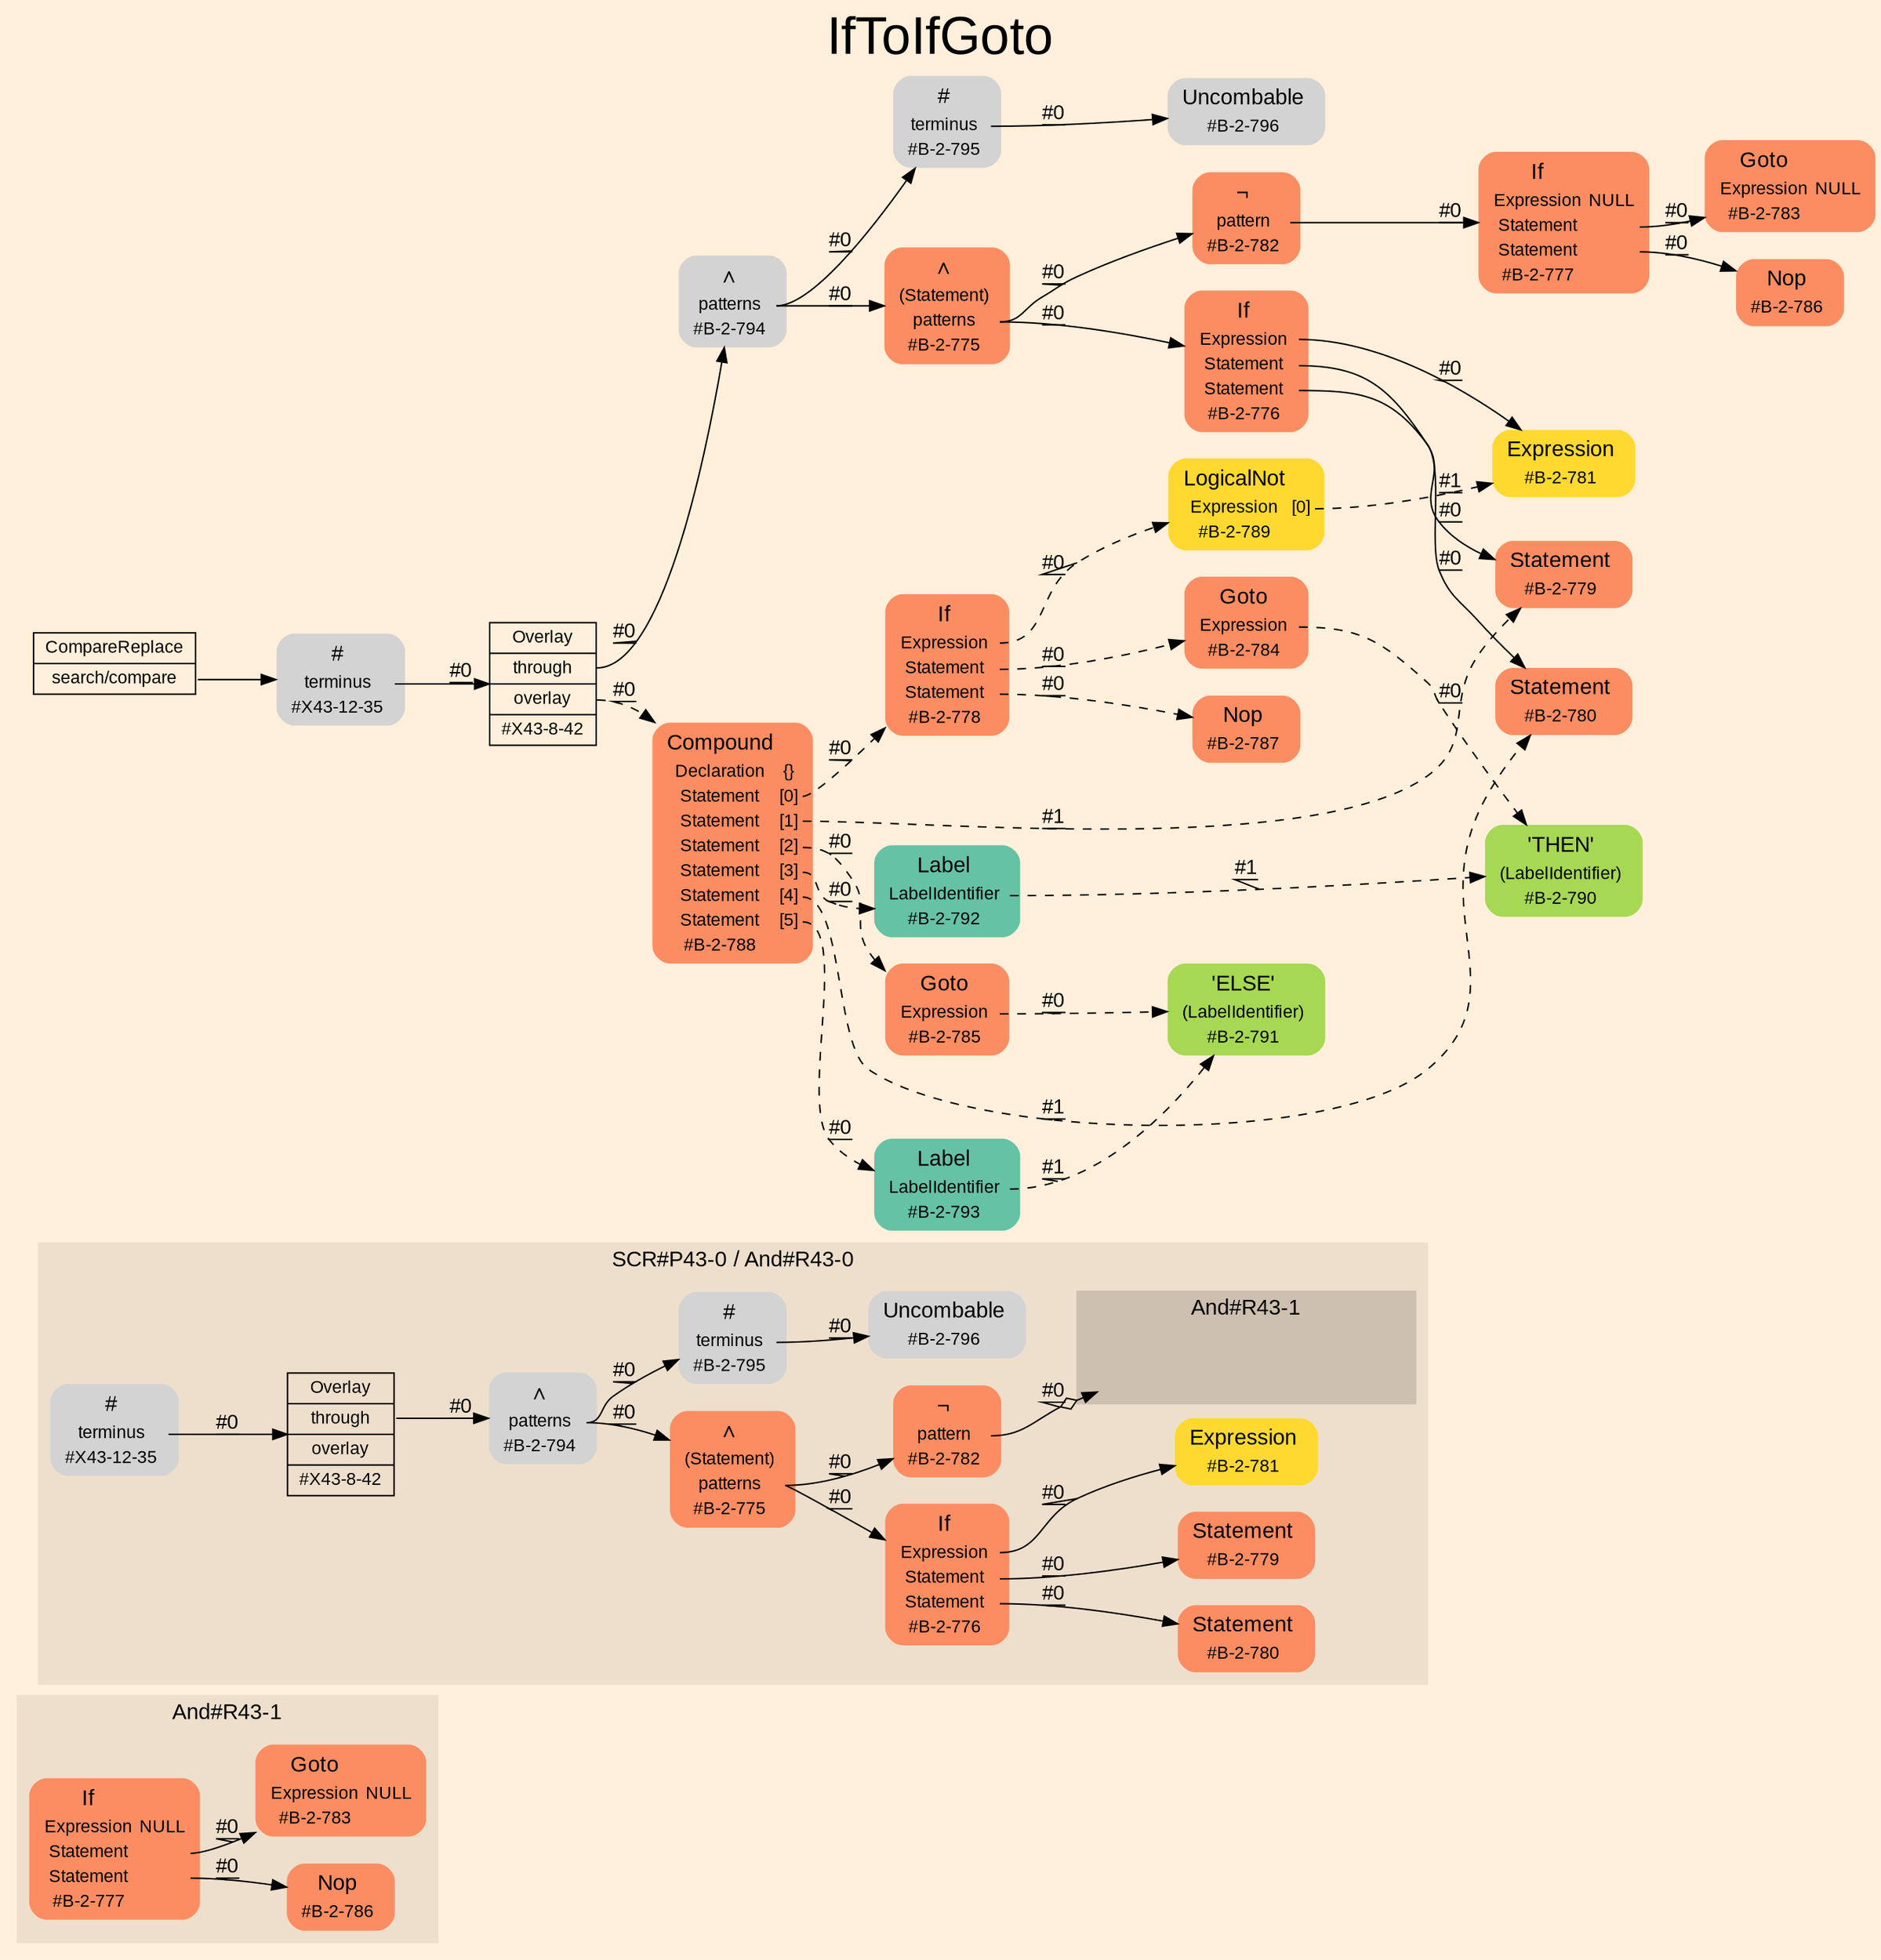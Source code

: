 digraph "IfToIfGoto" {
label = "IfToIfGoto"
labelloc = t
fontsize = "36"
graph [
    rankdir = "LR"
    ranksep = 0.3
    bgcolor = antiquewhite1
    color = black
    fontcolor = black
    fontname = "Arial"
];
node [
    fontname = "Arial"
];
edge [
    fontname = "Arial"
];

// -------------------- figure And#R43-1 --------------------
// -------- region And#R43-1 ----------
subgraph "clusterAnd#R43-1" {
    label = "And#R43-1"
    style = "filled"
    color = antiquewhite2
    fontsize = "15"
    "And#R43-1/#B-2-777" [
        // -------- block And#R43-1/#B-2-777 ----------
        shape = "plaintext"
        fillcolor = "/set28/2"
        label = <<TABLE BORDER="0" CELLBORDER="0" CELLSPACING="0">
         <TR><TD><FONT POINT-SIZE="15.0">If</FONT></TD><TD></TD></TR>
         <TR><TD>Expression</TD><TD PORT="port0">NULL</TD></TR>
         <TR><TD>Statement</TD><TD PORT="port1"></TD></TR>
         <TR><TD>Statement</TD><TD PORT="port2"></TD></TR>
         <TR><TD>#B-2-777</TD><TD PORT="port3"></TD></TR>
        </TABLE>>
        style = "rounded,filled"
        fontsize = "12"
    ];
    
    "And#R43-1/#B-2-786" [
        // -------- block And#R43-1/#B-2-786 ----------
        shape = "plaintext"
        fillcolor = "/set28/2"
        label = <<TABLE BORDER="0" CELLBORDER="0" CELLSPACING="0">
         <TR><TD><FONT POINT-SIZE="15.0">Nop</FONT></TD><TD></TD></TR>
         <TR><TD>#B-2-786</TD><TD PORT="port0"></TD></TR>
        </TABLE>>
        style = "rounded,filled"
        fontsize = "12"
    ];
    
    "And#R43-1/#B-2-783" [
        // -------- block And#R43-1/#B-2-783 ----------
        shape = "plaintext"
        fillcolor = "/set28/2"
        label = <<TABLE BORDER="0" CELLBORDER="0" CELLSPACING="0">
         <TR><TD><FONT POINT-SIZE="15.0">Goto</FONT></TD><TD></TD></TR>
         <TR><TD>Expression</TD><TD PORT="port0">NULL</TD></TR>
         <TR><TD>#B-2-783</TD><TD PORT="port1"></TD></TR>
        </TABLE>>
        style = "rounded,filled"
        fontsize = "12"
    ];
    
}

"And#R43-1/#B-2-777":port1 -> "And#R43-1/#B-2-783" [
    label = "#0"
    decorate = true
    color = black
    fontcolor = black
];

"And#R43-1/#B-2-777":port2 -> "And#R43-1/#B-2-786" [
    label = "#0"
    decorate = true
    color = black
    fontcolor = black
];


// -------------------- figure And#R43-0 --------------------
// -------- region And#R43-0 ----------
subgraph "clusterAnd#R43-0" {
    label = "SCR#P43-0 / And#R43-0"
    style = "filled"
    color = antiquewhite2
    fontsize = "15"
    "And#R43-0/#B-2-782" [
        // -------- block And#R43-0/#B-2-782 ----------
        shape = "plaintext"
        fillcolor = "/set28/2"
        label = <<TABLE BORDER="0" CELLBORDER="0" CELLSPACING="0">
         <TR><TD><FONT POINT-SIZE="15.0">¬</FONT></TD><TD></TD></TR>
         <TR><TD>pattern</TD><TD PORT="port0"></TD></TR>
         <TR><TD>#B-2-782</TD><TD PORT="port1"></TD></TR>
        </TABLE>>
        style = "rounded,filled"
        fontsize = "12"
    ];
    
    "And#R43-0/#B-2-796" [
        // -------- block And#R43-0/#B-2-796 ----------
        shape = "plaintext"
        label = <<TABLE BORDER="0" CELLBORDER="0" CELLSPACING="0">
         <TR><TD><FONT POINT-SIZE="15.0">Uncombable</FONT></TD><TD></TD></TR>
         <TR><TD>#B-2-796</TD><TD PORT="port0"></TD></TR>
        </TABLE>>
        style = "rounded,filled"
        fontsize = "12"
    ];
    
    "And#R43-0/#B-2-780" [
        // -------- block And#R43-0/#B-2-780 ----------
        shape = "plaintext"
        fillcolor = "/set28/2"
        label = <<TABLE BORDER="0" CELLBORDER="0" CELLSPACING="0">
         <TR><TD><FONT POINT-SIZE="15.0">Statement</FONT></TD><TD></TD></TR>
         <TR><TD>#B-2-780</TD><TD PORT="port0"></TD></TR>
        </TABLE>>
        style = "rounded,filled"
        fontsize = "12"
    ];
    
    "And#R43-0/#X43-12-35" [
        // -------- block And#R43-0/#X43-12-35 ----------
        shape = "plaintext"
        label = <<TABLE BORDER="0" CELLBORDER="0" CELLSPACING="0">
         <TR><TD><FONT POINT-SIZE="15.0">#</FONT></TD><TD></TD></TR>
         <TR><TD>terminus</TD><TD PORT="port0"></TD></TR>
         <TR><TD>#X43-12-35</TD><TD PORT="port1"></TD></TR>
        </TABLE>>
        style = "rounded,filled"
        fontsize = "12"
    ];
    
    "And#R43-0/#X43-8-42" [
        // -------- block And#R43-0/#X43-8-42 ----------
        shape = "record"
        fillcolor = antiquewhite2
        label = "<fixed> Overlay | <port0> through | <port1> overlay | <port2> #X43-8-42"
        style = "filled"
        fontsize = "12"
        color = black
        fontcolor = black
    ];
    
    "And#R43-0/#B-2-776" [
        // -------- block And#R43-0/#B-2-776 ----------
        shape = "plaintext"
        fillcolor = "/set28/2"
        label = <<TABLE BORDER="0" CELLBORDER="0" CELLSPACING="0">
         <TR><TD><FONT POINT-SIZE="15.0">If</FONT></TD><TD></TD></TR>
         <TR><TD>Expression</TD><TD PORT="port0"></TD></TR>
         <TR><TD>Statement</TD><TD PORT="port1"></TD></TR>
         <TR><TD>Statement</TD><TD PORT="port2"></TD></TR>
         <TR><TD>#B-2-776</TD><TD PORT="port3"></TD></TR>
        </TABLE>>
        style = "rounded,filled"
        fontsize = "12"
    ];
    
    "And#R43-0/#B-2-775" [
        // -------- block And#R43-0/#B-2-775 ----------
        shape = "plaintext"
        fillcolor = "/set28/2"
        label = <<TABLE BORDER="0" CELLBORDER="0" CELLSPACING="0">
         <TR><TD><FONT POINT-SIZE="15.0">∧</FONT></TD><TD></TD></TR>
         <TR><TD>(Statement)</TD><TD PORT="port0"></TD></TR>
         <TR><TD>patterns</TD><TD PORT="port1"></TD></TR>
         <TR><TD>#B-2-775</TD><TD PORT="port2"></TD></TR>
        </TABLE>>
        style = "rounded,filled"
        fontsize = "12"
    ];
    
    "And#R43-0/#B-2-794" [
        // -------- block And#R43-0/#B-2-794 ----------
        shape = "plaintext"
        label = <<TABLE BORDER="0" CELLBORDER="0" CELLSPACING="0">
         <TR><TD><FONT POINT-SIZE="15.0">∧</FONT></TD><TD></TD></TR>
         <TR><TD>patterns</TD><TD PORT="port0"></TD></TR>
         <TR><TD>#B-2-794</TD><TD PORT="port1"></TD></TR>
        </TABLE>>
        style = "rounded,filled"
        fontsize = "12"
    ];
    
    "And#R43-0/#B-2-795" [
        // -------- block And#R43-0/#B-2-795 ----------
        shape = "plaintext"
        label = <<TABLE BORDER="0" CELLBORDER="0" CELLSPACING="0">
         <TR><TD><FONT POINT-SIZE="15.0">#</FONT></TD><TD></TD></TR>
         <TR><TD>terminus</TD><TD PORT="port0"></TD></TR>
         <TR><TD>#B-2-795</TD><TD PORT="port1"></TD></TR>
        </TABLE>>
        style = "rounded,filled"
        fontsize = "12"
    ];
    
    "And#R43-0/#B-2-781" [
        // -------- block And#R43-0/#B-2-781 ----------
        shape = "plaintext"
        fillcolor = "/set28/6"
        label = <<TABLE BORDER="0" CELLBORDER="0" CELLSPACING="0">
         <TR><TD><FONT POINT-SIZE="15.0">Expression</FONT></TD><TD></TD></TR>
         <TR><TD>#B-2-781</TD><TD PORT="port0"></TD></TR>
        </TABLE>>
        style = "rounded,filled"
        fontsize = "12"
    ];
    
    "And#R43-0/#B-2-779" [
        // -------- block And#R43-0/#B-2-779 ----------
        shape = "plaintext"
        fillcolor = "/set28/2"
        label = <<TABLE BORDER="0" CELLBORDER="0" CELLSPACING="0">
         <TR><TD><FONT POINT-SIZE="15.0">Statement</FONT></TD><TD></TD></TR>
         <TR><TD>#B-2-779</TD><TD PORT="port0"></TD></TR>
        </TABLE>>
        style = "rounded,filled"
        fontsize = "12"
    ];
    
    // -------- region And#R43-0/And#R43-1 ----------
    subgraph "clusterAnd#R43-0/And#R43-1" {
        label = "And#R43-1"
        style = "filled"
        color = antiquewhite3
        fontsize = "15"
        "And#R43-0/And#R43-1/#B-2-777" [
            // -------- block And#R43-0/And#R43-1/#B-2-777 ----------
            shape = none
            fillcolor = "/set28/2"
            style = "invisible"
        ];
        
    }
    
}

"And#R43-0/#B-2-782":port0 -> "And#R43-0/And#R43-1/#B-2-777" [
    arrowhead="normalnoneodiamond"
    label = "#0"
    decorate = true
    color = black
    fontcolor = black
];

"And#R43-0/#X43-12-35":port0 -> "And#R43-0/#X43-8-42" [
    label = "#0"
    decorate = true
    color = black
    fontcolor = black
];

"And#R43-0/#X43-8-42":port0 -> "And#R43-0/#B-2-794" [
    label = "#0"
    decorate = true
    color = black
    fontcolor = black
];

"And#R43-0/#B-2-776":port0 -> "And#R43-0/#B-2-781" [
    label = "#0"
    decorate = true
    color = black
    fontcolor = black
];

"And#R43-0/#B-2-776":port1 -> "And#R43-0/#B-2-779" [
    label = "#0"
    decorate = true
    color = black
    fontcolor = black
];

"And#R43-0/#B-2-776":port2 -> "And#R43-0/#B-2-780" [
    label = "#0"
    decorate = true
    color = black
    fontcolor = black
];

"And#R43-0/#B-2-775":port1 -> "And#R43-0/#B-2-776" [
    label = "#0"
    decorate = true
    color = black
    fontcolor = black
];

"And#R43-0/#B-2-775":port1 -> "And#R43-0/#B-2-782" [
    label = "#0"
    decorate = true
    color = black
    fontcolor = black
];

"And#R43-0/#B-2-794":port0 -> "And#R43-0/#B-2-775" [
    label = "#0"
    decorate = true
    color = black
    fontcolor = black
];

"And#R43-0/#B-2-794":port0 -> "And#R43-0/#B-2-795" [
    label = "#0"
    decorate = true
    color = black
    fontcolor = black
];

"And#R43-0/#B-2-795":port0 -> "And#R43-0/#B-2-796" [
    label = "#0"
    decorate = true
    color = black
    fontcolor = black
];


// -------------------- transformation figure --------------------
"CR#X43-10-43" [
    // -------- block CR#X43-10-43 ----------
    shape = "record"
    fillcolor = antiquewhite1
    label = "<fixed> CompareReplace | <port0> search/compare"
    style = "filled"
    fontsize = "12"
    color = black
    fontcolor = black
];

"#X43-12-35" [
    // -------- block #X43-12-35 ----------
    shape = "plaintext"
    label = <<TABLE BORDER="0" CELLBORDER="0" CELLSPACING="0">
     <TR><TD><FONT POINT-SIZE="15.0">#</FONT></TD><TD></TD></TR>
     <TR><TD>terminus</TD><TD PORT="port0"></TD></TR>
     <TR><TD>#X43-12-35</TD><TD PORT="port1"></TD></TR>
    </TABLE>>
    style = "rounded,filled"
    fontsize = "12"
];

"#X43-8-42" [
    // -------- block #X43-8-42 ----------
    shape = "record"
    fillcolor = antiquewhite1
    label = "<fixed> Overlay | <port0> through | <port1> overlay | <port2> #X43-8-42"
    style = "filled"
    fontsize = "12"
    color = black
    fontcolor = black
];

"#B-2-794" [
    // -------- block #B-2-794 ----------
    shape = "plaintext"
    label = <<TABLE BORDER="0" CELLBORDER="0" CELLSPACING="0">
     <TR><TD><FONT POINT-SIZE="15.0">∧</FONT></TD><TD></TD></TR>
     <TR><TD>patterns</TD><TD PORT="port0"></TD></TR>
     <TR><TD>#B-2-794</TD><TD PORT="port1"></TD></TR>
    </TABLE>>
    style = "rounded,filled"
    fontsize = "12"
];

"#B-2-775" [
    // -------- block #B-2-775 ----------
    shape = "plaintext"
    fillcolor = "/set28/2"
    label = <<TABLE BORDER="0" CELLBORDER="0" CELLSPACING="0">
     <TR><TD><FONT POINT-SIZE="15.0">∧</FONT></TD><TD></TD></TR>
     <TR><TD>(Statement)</TD><TD PORT="port0"></TD></TR>
     <TR><TD>patterns</TD><TD PORT="port1"></TD></TR>
     <TR><TD>#B-2-775</TD><TD PORT="port2"></TD></TR>
    </TABLE>>
    style = "rounded,filled"
    fontsize = "12"
];

"#B-2-776" [
    // -------- block #B-2-776 ----------
    shape = "plaintext"
    fillcolor = "/set28/2"
    label = <<TABLE BORDER="0" CELLBORDER="0" CELLSPACING="0">
     <TR><TD><FONT POINT-SIZE="15.0">If</FONT></TD><TD></TD></TR>
     <TR><TD>Expression</TD><TD PORT="port0"></TD></TR>
     <TR><TD>Statement</TD><TD PORT="port1"></TD></TR>
     <TR><TD>Statement</TD><TD PORT="port2"></TD></TR>
     <TR><TD>#B-2-776</TD><TD PORT="port3"></TD></TR>
    </TABLE>>
    style = "rounded,filled"
    fontsize = "12"
];

"#B-2-781" [
    // -------- block #B-2-781 ----------
    shape = "plaintext"
    fillcolor = "/set28/6"
    label = <<TABLE BORDER="0" CELLBORDER="0" CELLSPACING="0">
     <TR><TD><FONT POINT-SIZE="15.0">Expression</FONT></TD><TD></TD></TR>
     <TR><TD>#B-2-781</TD><TD PORT="port0"></TD></TR>
    </TABLE>>
    style = "rounded,filled"
    fontsize = "12"
];

"#B-2-779" [
    // -------- block #B-2-779 ----------
    shape = "plaintext"
    fillcolor = "/set28/2"
    label = <<TABLE BORDER="0" CELLBORDER="0" CELLSPACING="0">
     <TR><TD><FONT POINT-SIZE="15.0">Statement</FONT></TD><TD></TD></TR>
     <TR><TD>#B-2-779</TD><TD PORT="port0"></TD></TR>
    </TABLE>>
    style = "rounded,filled"
    fontsize = "12"
];

"#B-2-780" [
    // -------- block #B-2-780 ----------
    shape = "plaintext"
    fillcolor = "/set28/2"
    label = <<TABLE BORDER="0" CELLBORDER="0" CELLSPACING="0">
     <TR><TD><FONT POINT-SIZE="15.0">Statement</FONT></TD><TD></TD></TR>
     <TR><TD>#B-2-780</TD><TD PORT="port0"></TD></TR>
    </TABLE>>
    style = "rounded,filled"
    fontsize = "12"
];

"#B-2-782" [
    // -------- block #B-2-782 ----------
    shape = "plaintext"
    fillcolor = "/set28/2"
    label = <<TABLE BORDER="0" CELLBORDER="0" CELLSPACING="0">
     <TR><TD><FONT POINT-SIZE="15.0">¬</FONT></TD><TD></TD></TR>
     <TR><TD>pattern</TD><TD PORT="port0"></TD></TR>
     <TR><TD>#B-2-782</TD><TD PORT="port1"></TD></TR>
    </TABLE>>
    style = "rounded,filled"
    fontsize = "12"
];

"#B-2-777" [
    // -------- block #B-2-777 ----------
    shape = "plaintext"
    fillcolor = "/set28/2"
    label = <<TABLE BORDER="0" CELLBORDER="0" CELLSPACING="0">
     <TR><TD><FONT POINT-SIZE="15.0">If</FONT></TD><TD></TD></TR>
     <TR><TD>Expression</TD><TD PORT="port0">NULL</TD></TR>
     <TR><TD>Statement</TD><TD PORT="port1"></TD></TR>
     <TR><TD>Statement</TD><TD PORT="port2"></TD></TR>
     <TR><TD>#B-2-777</TD><TD PORT="port3"></TD></TR>
    </TABLE>>
    style = "rounded,filled"
    fontsize = "12"
];

"#B-2-783" [
    // -------- block #B-2-783 ----------
    shape = "plaintext"
    fillcolor = "/set28/2"
    label = <<TABLE BORDER="0" CELLBORDER="0" CELLSPACING="0">
     <TR><TD><FONT POINT-SIZE="15.0">Goto</FONT></TD><TD></TD></TR>
     <TR><TD>Expression</TD><TD PORT="port0">NULL</TD></TR>
     <TR><TD>#B-2-783</TD><TD PORT="port1"></TD></TR>
    </TABLE>>
    style = "rounded,filled"
    fontsize = "12"
];

"#B-2-786" [
    // -------- block #B-2-786 ----------
    shape = "plaintext"
    fillcolor = "/set28/2"
    label = <<TABLE BORDER="0" CELLBORDER="0" CELLSPACING="0">
     <TR><TD><FONT POINT-SIZE="15.0">Nop</FONT></TD><TD></TD></TR>
     <TR><TD>#B-2-786</TD><TD PORT="port0"></TD></TR>
    </TABLE>>
    style = "rounded,filled"
    fontsize = "12"
];

"#B-2-795" [
    // -------- block #B-2-795 ----------
    shape = "plaintext"
    label = <<TABLE BORDER="0" CELLBORDER="0" CELLSPACING="0">
     <TR><TD><FONT POINT-SIZE="15.0">#</FONT></TD><TD></TD></TR>
     <TR><TD>terminus</TD><TD PORT="port0"></TD></TR>
     <TR><TD>#B-2-795</TD><TD PORT="port1"></TD></TR>
    </TABLE>>
    style = "rounded,filled"
    fontsize = "12"
];

"#B-2-796" [
    // -------- block #B-2-796 ----------
    shape = "plaintext"
    label = <<TABLE BORDER="0" CELLBORDER="0" CELLSPACING="0">
     <TR><TD><FONT POINT-SIZE="15.0">Uncombable</FONT></TD><TD></TD></TR>
     <TR><TD>#B-2-796</TD><TD PORT="port0"></TD></TR>
    </TABLE>>
    style = "rounded,filled"
    fontsize = "12"
];

"#B-2-788" [
    // -------- block #B-2-788 ----------
    shape = "plaintext"
    fillcolor = "/set28/2"
    label = <<TABLE BORDER="0" CELLBORDER="0" CELLSPACING="0">
     <TR><TD><FONT POINT-SIZE="15.0">Compound</FONT></TD><TD></TD></TR>
     <TR><TD>Declaration</TD><TD PORT="port0">{}</TD></TR>
     <TR><TD>Statement</TD><TD PORT="port1">[0]</TD></TR>
     <TR><TD>Statement</TD><TD PORT="port2">[1]</TD></TR>
     <TR><TD>Statement</TD><TD PORT="port3">[2]</TD></TR>
     <TR><TD>Statement</TD><TD PORT="port4">[3]</TD></TR>
     <TR><TD>Statement</TD><TD PORT="port5">[4]</TD></TR>
     <TR><TD>Statement</TD><TD PORT="port6">[5]</TD></TR>
     <TR><TD>#B-2-788</TD><TD PORT="port7"></TD></TR>
    </TABLE>>
    style = "rounded,filled"
    fontsize = "12"
];

"#B-2-778" [
    // -------- block #B-2-778 ----------
    shape = "plaintext"
    fillcolor = "/set28/2"
    label = <<TABLE BORDER="0" CELLBORDER="0" CELLSPACING="0">
     <TR><TD><FONT POINT-SIZE="15.0">If</FONT></TD><TD></TD></TR>
     <TR><TD>Expression</TD><TD PORT="port0"></TD></TR>
     <TR><TD>Statement</TD><TD PORT="port1"></TD></TR>
     <TR><TD>Statement</TD><TD PORT="port2"></TD></TR>
     <TR><TD>#B-2-778</TD><TD PORT="port3"></TD></TR>
    </TABLE>>
    style = "rounded,filled"
    fontsize = "12"
];

"#B-2-789" [
    // -------- block #B-2-789 ----------
    shape = "plaintext"
    fillcolor = "/set28/6"
    label = <<TABLE BORDER="0" CELLBORDER="0" CELLSPACING="0">
     <TR><TD><FONT POINT-SIZE="15.0">LogicalNot</FONT></TD><TD></TD></TR>
     <TR><TD>Expression</TD><TD PORT="port0">[0]</TD></TR>
     <TR><TD>#B-2-789</TD><TD PORT="port1"></TD></TR>
    </TABLE>>
    style = "rounded,filled"
    fontsize = "12"
];

"#B-2-784" [
    // -------- block #B-2-784 ----------
    shape = "plaintext"
    fillcolor = "/set28/2"
    label = <<TABLE BORDER="0" CELLBORDER="0" CELLSPACING="0">
     <TR><TD><FONT POINT-SIZE="15.0">Goto</FONT></TD><TD></TD></TR>
     <TR><TD>Expression</TD><TD PORT="port0"></TD></TR>
     <TR><TD>#B-2-784</TD><TD PORT="port1"></TD></TR>
    </TABLE>>
    style = "rounded,filled"
    fontsize = "12"
];

"#B-2-790" [
    // -------- block #B-2-790 ----------
    shape = "plaintext"
    fillcolor = "/set28/5"
    label = <<TABLE BORDER="0" CELLBORDER="0" CELLSPACING="0">
     <TR><TD><FONT POINT-SIZE="15.0">'THEN'</FONT></TD><TD></TD></TR>
     <TR><TD>(LabelIdentifier)</TD><TD PORT="port0"></TD></TR>
     <TR><TD>#B-2-790</TD><TD PORT="port1"></TD></TR>
    </TABLE>>
    style = "rounded,filled"
    fontsize = "12"
];

"#B-2-787" [
    // -------- block #B-2-787 ----------
    shape = "plaintext"
    fillcolor = "/set28/2"
    label = <<TABLE BORDER="0" CELLBORDER="0" CELLSPACING="0">
     <TR><TD><FONT POINT-SIZE="15.0">Nop</FONT></TD><TD></TD></TR>
     <TR><TD>#B-2-787</TD><TD PORT="port0"></TD></TR>
    </TABLE>>
    style = "rounded,filled"
    fontsize = "12"
];

"#B-2-785" [
    // -------- block #B-2-785 ----------
    shape = "plaintext"
    fillcolor = "/set28/2"
    label = <<TABLE BORDER="0" CELLBORDER="0" CELLSPACING="0">
     <TR><TD><FONT POINT-SIZE="15.0">Goto</FONT></TD><TD></TD></TR>
     <TR><TD>Expression</TD><TD PORT="port0"></TD></TR>
     <TR><TD>#B-2-785</TD><TD PORT="port1"></TD></TR>
    </TABLE>>
    style = "rounded,filled"
    fontsize = "12"
];

"#B-2-791" [
    // -------- block #B-2-791 ----------
    shape = "plaintext"
    fillcolor = "/set28/5"
    label = <<TABLE BORDER="0" CELLBORDER="0" CELLSPACING="0">
     <TR><TD><FONT POINT-SIZE="15.0">'ELSE'</FONT></TD><TD></TD></TR>
     <TR><TD>(LabelIdentifier)</TD><TD PORT="port0"></TD></TR>
     <TR><TD>#B-2-791</TD><TD PORT="port1"></TD></TR>
    </TABLE>>
    style = "rounded,filled"
    fontsize = "12"
];

"#B-2-792" [
    // -------- block #B-2-792 ----------
    shape = "plaintext"
    fillcolor = "/set28/1"
    label = <<TABLE BORDER="0" CELLBORDER="0" CELLSPACING="0">
     <TR><TD><FONT POINT-SIZE="15.0">Label</FONT></TD><TD></TD></TR>
     <TR><TD>LabelIdentifier</TD><TD PORT="port0"></TD></TR>
     <TR><TD>#B-2-792</TD><TD PORT="port1"></TD></TR>
    </TABLE>>
    style = "rounded,filled"
    fontsize = "12"
];

"#B-2-793" [
    // -------- block #B-2-793 ----------
    shape = "plaintext"
    fillcolor = "/set28/1"
    label = <<TABLE BORDER="0" CELLBORDER="0" CELLSPACING="0">
     <TR><TD><FONT POINT-SIZE="15.0">Label</FONT></TD><TD></TD></TR>
     <TR><TD>LabelIdentifier</TD><TD PORT="port0"></TD></TR>
     <TR><TD>#B-2-793</TD><TD PORT="port1"></TD></TR>
    </TABLE>>
    style = "rounded,filled"
    fontsize = "12"
];

"CR#X43-10-43":port0 -> "#X43-12-35" [
    label = ""
    decorate = true
    color = black
    fontcolor = black
];

"#X43-12-35":port0 -> "#X43-8-42" [
    label = "#0"
    decorate = true
    color = black
    fontcolor = black
];

"#X43-8-42":port0 -> "#B-2-794" [
    label = "#0"
    decorate = true
    color = black
    fontcolor = black
];

"#X43-8-42":port1 -> "#B-2-788" [
    style="dashed"
    label = "#0"
    decorate = true
    color = black
    fontcolor = black
];

"#B-2-794":port0 -> "#B-2-775" [
    label = "#0"
    decorate = true
    color = black
    fontcolor = black
];

"#B-2-794":port0 -> "#B-2-795" [
    label = "#0"
    decorate = true
    color = black
    fontcolor = black
];

"#B-2-775":port1 -> "#B-2-776" [
    label = "#0"
    decorate = true
    color = black
    fontcolor = black
];

"#B-2-775":port1 -> "#B-2-782" [
    label = "#0"
    decorate = true
    color = black
    fontcolor = black
];

"#B-2-776":port0 -> "#B-2-781" [
    label = "#0"
    decorate = true
    color = black
    fontcolor = black
];

"#B-2-776":port1 -> "#B-2-779" [
    label = "#0"
    decorate = true
    color = black
    fontcolor = black
];

"#B-2-776":port2 -> "#B-2-780" [
    label = "#0"
    decorate = true
    color = black
    fontcolor = black
];

"#B-2-782":port0 -> "#B-2-777" [
    label = "#0"
    decorate = true
    color = black
    fontcolor = black
];

"#B-2-777":port1 -> "#B-2-783" [
    label = "#0"
    decorate = true
    color = black
    fontcolor = black
];

"#B-2-777":port2 -> "#B-2-786" [
    label = "#0"
    decorate = true
    color = black
    fontcolor = black
];

"#B-2-795":port0 -> "#B-2-796" [
    label = "#0"
    decorate = true
    color = black
    fontcolor = black
];

"#B-2-788":port1 -> "#B-2-778" [
    style="dashed"
    label = "#0"
    decorate = true
    color = black
    fontcolor = black
];

"#B-2-788":port2 -> "#B-2-779" [
    style="dashed"
    label = "#1"
    decorate = true
    color = black
    fontcolor = black
];

"#B-2-788":port3 -> "#B-2-785" [
    style="dashed"
    label = "#0"
    decorate = true
    color = black
    fontcolor = black
];

"#B-2-788":port4 -> "#B-2-792" [
    style="dashed"
    label = "#0"
    decorate = true
    color = black
    fontcolor = black
];

"#B-2-788":port5 -> "#B-2-780" [
    style="dashed"
    label = "#1"
    decorate = true
    color = black
    fontcolor = black
];

"#B-2-788":port6 -> "#B-2-793" [
    style="dashed"
    label = "#0"
    decorate = true
    color = black
    fontcolor = black
];

"#B-2-778":port0 -> "#B-2-789" [
    style="dashed"
    label = "#0"
    decorate = true
    color = black
    fontcolor = black
];

"#B-2-778":port1 -> "#B-2-784" [
    style="dashed"
    label = "#0"
    decorate = true
    color = black
    fontcolor = black
];

"#B-2-778":port2 -> "#B-2-787" [
    style="dashed"
    label = "#0"
    decorate = true
    color = black
    fontcolor = black
];

"#B-2-789":port0 -> "#B-2-781" [
    style="dashed"
    label = "#1"
    decorate = true
    color = black
    fontcolor = black
];

"#B-2-784":port0 -> "#B-2-790" [
    style="dashed"
    label = "#0"
    decorate = true
    color = black
    fontcolor = black
];

"#B-2-785":port0 -> "#B-2-791" [
    style="dashed"
    label = "#0"
    decorate = true
    color = black
    fontcolor = black
];

"#B-2-792":port0 -> "#B-2-790" [
    style="dashed"
    label = "#1"
    decorate = true
    color = black
    fontcolor = black
];

"#B-2-793":port0 -> "#B-2-791" [
    style="dashed"
    label = "#1"
    decorate = true
    color = black
    fontcolor = black
];


}
